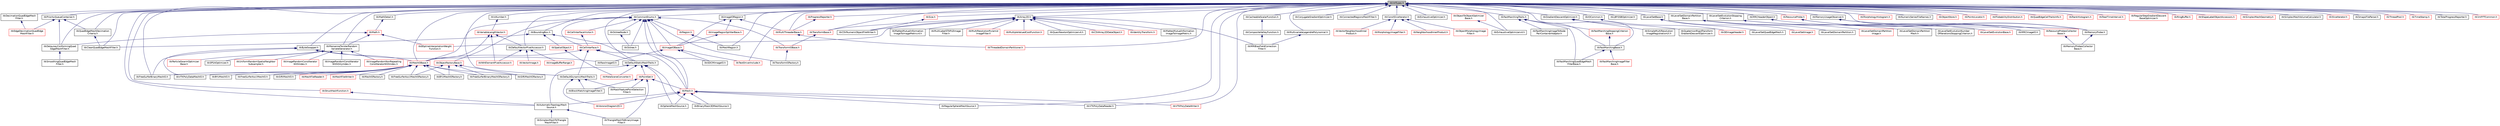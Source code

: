 digraph "itkIntTypes.h"
{
 // LATEX_PDF_SIZE
  edge [fontname="Helvetica",fontsize="10",labelfontname="Helvetica",labelfontsize="10"];
  node [fontname="Helvetica",fontsize="10",shape=record];
  Node1 [label="itkIntTypes.h",height=0.2,width=0.4,color="black", fillcolor="grey75", style="filled", fontcolor="black",tooltip=" "];
  Node1 -> Node2 [dir="back",color="midnightblue",fontsize="10",style="solid",fontname="Helvetica"];
  Node2 [label="itkArray2D.h",height=0.2,width=0.4,color="black", fillcolor="white", style="filled",URL="$itkArray2D_8h.html",tooltip=" "];
  Node2 -> Node3 [dir="back",color="midnightblue",fontsize="10",style="solid",fontname="Helvetica"];
  Node3 [label="itkBSplineInterpolationWeight\lFunction.h",height=0.2,width=0.4,color="red", fillcolor="white", style="filled",URL="$itkBSplineInterpolationWeightFunction_8h.html",tooltip=" "];
  Node2 -> Node27 [dir="back",color="midnightblue",fontsize="10",style="solid",fontname="Helvetica"];
  Node27 [label="itkCSVArray2DDataObject.h",height=0.2,width=0.4,color="red", fillcolor="white", style="filled",URL="$itkCSVArray2DDataObject_8h.html",tooltip=" "];
  Node2 -> Node29 [dir="back",color="midnightblue",fontsize="10",style="solid",fontname="Helvetica"];
  Node29 [label="itkCSVNumericObjectFileWriter.h",height=0.2,width=0.4,color="black", fillcolor="white", style="filled",URL="$itkCSVNumericObjectFileWriter_8h.html",tooltip=" "];
  Node2 -> Node30 [dir="back",color="midnightblue",fontsize="10",style="solid",fontname="Helvetica"];
  Node30 [label="itkIdentityTransform.h",height=0.2,width=0.4,color="red", fillcolor="white", style="filled",URL="$itkIdentityTransform_8h.html",tooltip=" "];
  Node2 -> Node41 [dir="back",color="midnightblue",fontsize="10",style="solid",fontname="Helvetica"];
  Node41 [label="itkMRIBiasFieldCorrection\lFilter.h",height=0.2,width=0.4,color="black", fillcolor="white", style="filled",URL="$itkMRIBiasFieldCorrectionFilter_8h.html",tooltip=" "];
  Node2 -> Node20 [dir="back",color="midnightblue",fontsize="10",style="solid",fontname="Helvetica"];
  Node20 [label="itkMattesMutualInformation\lImageToImageMetric.h",height=0.2,width=0.4,color="black", fillcolor="white", style="filled",URL="$itkMattesMutualInformationImageToImageMetric_8h.html",tooltip=" "];
  Node2 -> Node42 [dir="back",color="midnightblue",fontsize="10",style="solid",fontname="Helvetica"];
  Node42 [label="itkMattesMutualInformation\lImageToImageMetricv4.h",height=0.2,width=0.4,color="black", fillcolor="white", style="filled",URL="$itkMattesMutualInformationImageToImageMetricv4_8h.html",tooltip=" "];
  Node2 -> Node43 [dir="back",color="midnightblue",fontsize="10",style="solid",fontname="Helvetica"];
  Node43 [label="itkMultiLabelSTAPLEImage\lFilter.h",height=0.2,width=0.4,color="black", fillcolor="white", style="filled",URL="$itkMultiLabelSTAPLEImageFilter_8h.html",tooltip=" "];
  Node2 -> Node44 [dir="back",color="midnightblue",fontsize="10",style="solid",fontname="Helvetica"];
  Node44 [label="itkMultiResolutionPyramid\lImageFilter.h",height=0.2,width=0.4,color="red", fillcolor="white", style="filled",URL="$itkMultiResolutionPyramidImageFilter_8h.html",tooltip=" "];
  Node2 -> Node47 [dir="back",color="midnightblue",fontsize="10",style="solid",fontname="Helvetica"];
  Node47 [label="itkMultipleValuedCostFunction.h",height=0.2,width=0.4,color="red", fillcolor="white", style="filled",URL="$itkMultipleValuedCostFunction_8h.html",tooltip=" "];
  Node2 -> Node57 [dir="back",color="midnightblue",fontsize="10",style="solid",fontname="Helvetica"];
  Node57 [label="itkQuasiNewtonOptimizerv4.h",height=0.2,width=0.4,color="black", fillcolor="white", style="filled",URL="$itkQuasiNewtonOptimizerv4_8h.html",tooltip=" "];
  Node2 -> Node58 [dir="back",color="midnightblue",fontsize="10",style="solid",fontname="Helvetica"];
  Node58 [label="itkTransformBase.h",height=0.2,width=0.4,color="red", fillcolor="white", style="filled",URL="$itkTransformBase_8h.html",tooltip=" "];
  Node58 -> Node239 [dir="back",color="midnightblue",fontsize="10",style="solid",fontname="Helvetica"];
  Node239 [label="itkTransformIOBase.h",height=0.2,width=0.4,color="red", fillcolor="white", style="filled",URL="$itkTransformIOBase_8h.html",tooltip=" "];
  Node239 -> Node246 [dir="back",color="midnightblue",fontsize="10",style="solid",fontname="Helvetica"];
  Node246 [label="itkTransformIOFactory.h",height=0.2,width=0.4,color="black", fillcolor="white", style="filled",URL="$itkTransformIOFactory_8h.html",tooltip=" "];
  Node1 -> Node249 [dir="back",color="midnightblue",fontsize="10",style="solid",fontname="Helvetica"];
  Node249 [label="itkAutomaticTopologyMesh\lSource.h",height=0.2,width=0.4,color="black", fillcolor="white", style="filled",URL="$itkAutomaticTopologyMeshSource_8h.html",tooltip=" "];
  Node249 -> Node250 [dir="back",color="midnightblue",fontsize="10",style="solid",fontname="Helvetica"];
  Node250 [label="itkSimplexMeshToTriangle\lMeshFilter.h",height=0.2,width=0.4,color="black", fillcolor="white", style="filled",URL="$itkSimplexMeshToTriangleMeshFilter_8h.html",tooltip=" "];
  Node249 -> Node251 [dir="back",color="midnightblue",fontsize="10",style="solid",fontname="Helvetica"];
  Node251 [label="itkTriangleMeshToBinaryImage\lFilter.h",height=0.2,width=0.4,color="black", fillcolor="white", style="filled",URL="$itkTriangleMeshToBinaryImageFilter_8h.html",tooltip=" "];
  Node1 -> Node252 [dir="back",color="midnightblue",fontsize="10",style="solid",fontname="Helvetica"];
  Node252 [label="itkBoundingBox.h",height=0.2,width=0.4,color="black", fillcolor="white", style="filled",URL="$itkBoundingBox_8h.html",tooltip=" "];
  Node252 -> Node253 [dir="back",color="midnightblue",fontsize="10",style="solid",fontname="Helvetica"];
  Node253 [label="itkCleanQuadEdgeMeshFilter.h",height=0.2,width=0.4,color="black", fillcolor="white", style="filled",URL="$itkCleanQuadEdgeMeshFilter_8h.html",tooltip=" "];
  Node252 -> Node254 [dir="back",color="midnightblue",fontsize="10",style="solid",fontname="Helvetica"];
  Node254 [label="itkMesh.h",height=0.2,width=0.4,color="red", fillcolor="white", style="filled",URL="$itkMesh_8h.html",tooltip=" "];
  Node254 -> Node249 [dir="back",color="midnightblue",fontsize="10",style="solid",fontname="Helvetica"];
  Node254 -> Node255 [dir="back",color="midnightblue",fontsize="10",style="solid",fontname="Helvetica"];
  Node255 [label="itkBinaryMask3DMeshSource.h",height=0.2,width=0.4,color="black", fillcolor="white", style="filled",URL="$itkBinaryMask3DMeshSource_8h.html",tooltip=" "];
  Node254 -> Node281 [dir="back",color="midnightblue",fontsize="10",style="solid",fontname="Helvetica"];
  Node281 [label="itkRegularSphereMeshSource.h",height=0.2,width=0.4,color="black", fillcolor="white", style="filled",URL="$itkRegularSphereMeshSource_8h.html",tooltip=" "];
  Node254 -> Node287 [dir="back",color="midnightblue",fontsize="10",style="solid",fontname="Helvetica"];
  Node287 [label="itkSphereMeshSource.h",height=0.2,width=0.4,color="black", fillcolor="white", style="filled",URL="$itkSphereMeshSource_8h.html",tooltip=" "];
  Node254 -> Node289 [dir="back",color="midnightblue",fontsize="10",style="solid",fontname="Helvetica"];
  Node289 [label="itkVTKPolyDataReader.h",height=0.2,width=0.4,color="black", fillcolor="white", style="filled",URL="$itkVTKPolyDataReader_8h.html",tooltip=" "];
  Node254 -> Node290 [dir="back",color="midnightblue",fontsize="10",style="solid",fontname="Helvetica"];
  Node290 [label="itkVTKPolyDataWriter.h",height=0.2,width=0.4,color="red", fillcolor="white", style="filled",URL="$itkVTKPolyDataWriter_8h.html",tooltip=" "];
  Node254 -> Node292 [dir="back",color="midnightblue",fontsize="10",style="solid",fontname="Helvetica"];
  Node292 [label="itkVoronoiDiagram2D.h",height=0.2,width=0.4,color="red", fillcolor="white", style="filled",URL="$itkVoronoiDiagram2D_8h.html",tooltip=" "];
  Node252 -> Node151 [dir="back",color="midnightblue",fontsize="10",style="solid",fontname="Helvetica"];
  Node151 [label="itkSpatialObject.h",height=0.2,width=0.4,color="red", fillcolor="white", style="filled",URL="$itkSpatialObject_8h.html",tooltip=" "];
  Node151 -> Node171 [dir="back",color="midnightblue",fontsize="10",style="solid",fontname="Helvetica"];
  Node171 [label="itkMetaSceneConverter.h",height=0.2,width=0.4,color="red", fillcolor="white", style="filled",URL="$itkMetaSceneConverter_8h.html",tooltip=" "];
  Node1 -> Node298 [dir="back",color="midnightblue",fontsize="10",style="solid",fontname="Helvetica"];
  Node298 [label="itkByteSwapper.h",height=0.2,width=0.4,color="black", fillcolor="white", style="filled",URL="$itkByteSwapper_8h.html",tooltip=" "];
  Node298 -> Node299 [dir="back",color="midnightblue",fontsize="10",style="solid",fontname="Helvetica"];
  Node299 [label="itkFreeSurferBinaryMeshIO.h",height=0.2,width=0.4,color="black", fillcolor="white", style="filled",URL="$itkFreeSurferBinaryMeshIO_8h.html",tooltip=" "];
  Node298 -> Node300 [dir="back",color="midnightblue",fontsize="10",style="solid",fontname="Helvetica"];
  Node300 [label="itkMeshIOBase.h",height=0.2,width=0.4,color="red", fillcolor="white", style="filled",URL="$itkMeshIOBase_8h.html",tooltip=" "];
  Node300 -> Node301 [dir="back",color="midnightblue",fontsize="10",style="solid",fontname="Helvetica"];
  Node301 [label="itkBYUMeshIO.h",height=0.2,width=0.4,color="black", fillcolor="white", style="filled",URL="$itkBYUMeshIO_8h.html",tooltip=" "];
  Node300 -> Node302 [dir="back",color="midnightblue",fontsize="10",style="solid",fontname="Helvetica"];
  Node302 [label="itkBYUMeshIOFactory.h",height=0.2,width=0.4,color="black", fillcolor="white", style="filled",URL="$itkBYUMeshIOFactory_8h.html",tooltip=" "];
  Node300 -> Node303 [dir="back",color="midnightblue",fontsize="10",style="solid",fontname="Helvetica"];
  Node303 [label="itkFreeSurferAsciiMeshIO.h",height=0.2,width=0.4,color="black", fillcolor="white", style="filled",URL="$itkFreeSurferAsciiMeshIO_8h.html",tooltip=" "];
  Node300 -> Node304 [dir="back",color="midnightblue",fontsize="10",style="solid",fontname="Helvetica"];
  Node304 [label="itkFreeSurferAsciiMeshIOFactory.h",height=0.2,width=0.4,color="black", fillcolor="white", style="filled",URL="$itkFreeSurferAsciiMeshIOFactory_8h.html",tooltip=" "];
  Node300 -> Node299 [dir="back",color="midnightblue",fontsize="10",style="solid",fontname="Helvetica"];
  Node300 -> Node305 [dir="back",color="midnightblue",fontsize="10",style="solid",fontname="Helvetica"];
  Node305 [label="itkFreeSurferBinaryMeshIOFactory.h",height=0.2,width=0.4,color="black", fillcolor="white", style="filled",URL="$itkFreeSurferBinaryMeshIOFactory_8h.html",tooltip=" "];
  Node300 -> Node306 [dir="back",color="midnightblue",fontsize="10",style="solid",fontname="Helvetica"];
  Node306 [label="itkGiftiMeshIO.h",height=0.2,width=0.4,color="black", fillcolor="white", style="filled",URL="$itkGiftiMeshIO_8h.html",tooltip=" "];
  Node300 -> Node307 [dir="back",color="midnightblue",fontsize="10",style="solid",fontname="Helvetica"];
  Node307 [label="itkGiftiMeshIOFactory.h",height=0.2,width=0.4,color="black", fillcolor="white", style="filled",URL="$itkGiftiMeshIOFactory_8h.html",tooltip=" "];
  Node300 -> Node308 [dir="back",color="midnightblue",fontsize="10",style="solid",fontname="Helvetica"];
  Node308 [label="itkMeshFileReader.h",height=0.2,width=0.4,color="red", fillcolor="white", style="filled",URL="$itkMeshFileReader_8h.html",tooltip=" "];
  Node300 -> Node310 [dir="back",color="midnightblue",fontsize="10",style="solid",fontname="Helvetica"];
  Node310 [label="itkMeshFileWriter.h",height=0.2,width=0.4,color="red", fillcolor="white", style="filled",URL="$itkMeshFileWriter_8h.html",tooltip=" "];
  Node300 -> Node311 [dir="back",color="midnightblue",fontsize="10",style="solid",fontname="Helvetica"];
  Node311 [label="itkMeshIOFactory.h",height=0.2,width=0.4,color="black", fillcolor="white", style="filled",URL="$itkMeshIOFactory_8h.html",tooltip=" "];
  Node300 -> Node316 [dir="back",color="midnightblue",fontsize="10",style="solid",fontname="Helvetica"];
  Node316 [label="itkVTKPolyDataMeshIO.h",height=0.2,width=0.4,color="black", fillcolor="white", style="filled",URL="$itkVTKPolyDataMeshIO_8h.html",tooltip=" "];
  Node298 -> Node318 [dir="back",color="midnightblue",fontsize="10",style="solid",fontname="Helvetica"];
  Node318 [label="itkRawImageIO.h",height=0.2,width=0.4,color="black", fillcolor="white", style="filled",URL="$itkRawImageIO_8h.html",tooltip=" "];
  Node298 -> Node316 [dir="back",color="midnightblue",fontsize="10",style="solid",fontname="Helvetica"];
  Node1 -> Node319 [dir="back",color="midnightblue",fontsize="10",style="solid",fontname="Helvetica"];
  Node319 [label="itkCacheableScalarFunction.h",height=0.2,width=0.4,color="black", fillcolor="white", style="filled",URL="$itkCacheableScalarFunction_8h.html",tooltip=" "];
  Node319 -> Node320 [dir="back",color="midnightblue",fontsize="10",style="solid",fontname="Helvetica"];
  Node320 [label="itkCompositeValleyFunction.h",height=0.2,width=0.4,color="black", fillcolor="white", style="filled",URL="$itkCompositeValleyFunction_8h.html",tooltip=" "];
  Node320 -> Node41 [dir="back",color="midnightblue",fontsize="10",style="solid",fontname="Helvetica"];
  Node1 -> Node253 [dir="back",color="midnightblue",fontsize="10",style="solid",fontname="Helvetica"];
  Node1 -> Node321 [dir="back",color="midnightblue",fontsize="10",style="solid",fontname="Helvetica"];
  Node321 [label="itkCommonEnums.h",height=0.2,width=0.4,color="black", fillcolor="white", style="filled",URL="$itkCommonEnums_8h.html",tooltip=" "];
  Node321 -> Node322 [dir="back",color="midnightblue",fontsize="10",style="solid",fontname="Helvetica"];
  Node322 [label="itkCellInterface.h",height=0.2,width=0.4,color="red", fillcolor="white", style="filled",URL="$itkCellInterface_8h.html",tooltip=" "];
  Node322 -> Node323 [dir="back",color="midnightblue",fontsize="10",style="solid",fontname="Helvetica"];
  Node323 [label="itkDefaultDynamicMeshTraits.h",height=0.2,width=0.4,color="black", fillcolor="white", style="filled",URL="$itkDefaultDynamicMeshTraits_8h.html",tooltip=" "];
  Node323 -> Node324 [dir="back",color="midnightblue",fontsize="10",style="solid",fontname="Helvetica"];
  Node324 [label="itkBlockMatchingImageFilter.h",height=0.2,width=0.4,color="black", fillcolor="white", style="filled",URL="$itkBlockMatchingImageFilter_8h.html",tooltip=" "];
  Node323 -> Node325 [dir="back",color="midnightblue",fontsize="10",style="solid",fontname="Helvetica"];
  Node325 [label="itkMaskFeaturePointSelection\lFilter.h",height=0.2,width=0.4,color="black", fillcolor="white", style="filled",URL="$itkMaskFeaturePointSelectionFilter_8h.html",tooltip=" "];
  Node323 -> Node292 [dir="back",color="midnightblue",fontsize="10",style="solid",fontname="Helvetica"];
  Node322 -> Node326 [dir="back",color="midnightblue",fontsize="10",style="solid",fontname="Helvetica"];
  Node326 [label="itkDefaultStaticMeshTraits.h",height=0.2,width=0.4,color="black", fillcolor="white", style="filled",URL="$itkDefaultStaticMeshTraits_8h.html",tooltip=" "];
  Node326 -> Node249 [dir="back",color="midnightblue",fontsize="10",style="solid",fontname="Helvetica"];
  Node326 -> Node255 [dir="back",color="midnightblue",fontsize="10",style="solid",fontname="Helvetica"];
  Node326 -> Node171 [dir="back",color="midnightblue",fontsize="10",style="solid",fontname="Helvetica"];
  Node326 -> Node327 [dir="back",color="midnightblue",fontsize="10",style="solid",fontname="Helvetica"];
  Node327 [label="itkPointSet.h",height=0.2,width=0.4,color="red", fillcolor="white", style="filled",URL="$itkPointSet_8h.html",tooltip=" "];
  Node327 -> Node324 [dir="back",color="midnightblue",fontsize="10",style="solid",fontname="Helvetica"];
  Node327 -> Node325 [dir="back",color="midnightblue",fontsize="10",style="solid",fontname="Helvetica"];
  Node327 -> Node254 [dir="back",color="midnightblue",fontsize="10",style="solid",fontname="Helvetica"];
  Node327 -> Node251 [dir="back",color="midnightblue",fontsize="10",style="solid",fontname="Helvetica"];
  Node326 -> Node287 [dir="back",color="midnightblue",fontsize="10",style="solid",fontname="Helvetica"];
  Node322 -> Node254 [dir="back",color="midnightblue",fontsize="10",style="solid",fontname="Helvetica"];
  Node322 -> Node300 [dir="back",color="midnightblue",fontsize="10",style="solid",fontname="Helvetica"];
  Node321 -> Node352 [dir="back",color="midnightblue",fontsize="10",style="solid",fontname="Helvetica"];
  Node352 [label="itkCellInterfaceVisitor.h",height=0.2,width=0.4,color="red", fillcolor="white", style="filled",URL="$itkCellInterfaceVisitor_8h.html",tooltip=" "];
  Node352 -> Node322 [dir="back",color="midnightblue",fontsize="10",style="solid",fontname="Helvetica"];
  Node321 -> Node353 [dir="back",color="midnightblue",fontsize="10",style="solid",fontname="Helvetica"];
  Node353 [label="itkGDCMImageIO.h",height=0.2,width=0.4,color="black", fillcolor="white", style="filled",URL="$itkGDCMImageIO_8h.html",tooltip=" "];
  Node321 -> Node354 [dir="back",color="midnightblue",fontsize="10",style="solid",fontname="Helvetica"];
  Node354 [label="itkImageIOBase.h",height=0.2,width=0.4,color="red", fillcolor="white", style="filled",URL="$itkImageIOBase_8h.html",tooltip=" "];
  Node354 -> Node353 [dir="back",color="midnightblue",fontsize="10",style="solid",fontname="Helvetica"];
  Node354 -> Node318 [dir="back",color="midnightblue",fontsize="10",style="solid",fontname="Helvetica"];
  Node354 -> Node405 [dir="back",color="midnightblue",fontsize="10",style="solid",fontname="Helvetica"];
  Node405 [label="itkTestDriverInclude.h",height=0.2,width=0.4,color="red", fillcolor="white", style="filled",URL="$itkTestDriverInclude_8h.html",tooltip=" "];
  Node321 -> Node254 [dir="back",color="midnightblue",fontsize="10",style="solid",fontname="Helvetica"];
  Node321 -> Node300 [dir="back",color="midnightblue",fontsize="10",style="solid",fontname="Helvetica"];
  Node321 -> Node415 [dir="back",color="midnightblue",fontsize="10",style="solid",fontname="Helvetica"];
  Node415 [label="itkObjectFactoryBase.h",height=0.2,width=0.4,color="red", fillcolor="white", style="filled",URL="$itkObjectFactoryBase_8h.html",tooltip=" "];
  Node415 -> Node302 [dir="back",color="midnightblue",fontsize="10",style="solid",fontname="Helvetica"];
  Node415 -> Node304 [dir="back",color="midnightblue",fontsize="10",style="solid",fontname="Helvetica"];
  Node415 -> Node305 [dir="back",color="midnightblue",fontsize="10",style="solid",fontname="Helvetica"];
  Node415 -> Node307 [dir="back",color="midnightblue",fontsize="10",style="solid",fontname="Helvetica"];
  Node321 -> Node1214 [dir="back",color="midnightblue",fontsize="10",style="solid",fontname="Helvetica"];
  Node1214 [label="itkOctree.h",height=0.2,width=0.4,color="black", fillcolor="white", style="filled",URL="$itkOctree_8h.html",tooltip=" "];
  Node321 -> Node1491 [dir="back",color="midnightblue",fontsize="10",style="solid",fontname="Helvetica"];
  Node1491 [label="itkOctreeNode.h",height=0.2,width=0.4,color="black", fillcolor="white", style="filled",URL="$itkOctreeNode_8h.html",tooltip=" "];
  Node1491 -> Node1214 [dir="back",color="midnightblue",fontsize="10",style="solid",fontname="Helvetica"];
  Node321 -> Node1492 [dir="back",color="midnightblue",fontsize="10",style="solid",fontname="Helvetica"];
  Node1492 [label="itkRegion.h",height=0.2,width=0.4,color="red", fillcolor="white", style="filled",URL="$itkRegion_8h.html",tooltip=" "];
  Node1492 -> Node1442 [dir="back",color="midnightblue",fontsize="10",style="solid",fontname="Helvetica"];
  Node1442 [label="itkMeshRegion.h",height=0.2,width=0.4,color="black", fillcolor="white", style="filled",URL="$itkMeshRegion_8h.html",tooltip=" "];
  Node321 -> Node239 [dir="back",color="midnightblue",fontsize="10",style="solid",fontname="Helvetica"];
  Node321 -> Node246 [dir="back",color="midnightblue",fontsize="10",style="solid",fontname="Helvetica"];
  Node1 -> Node511 [dir="back",color="midnightblue",fontsize="10",style="solid",fontname="Helvetica"];
  Node511 [label="itkConjugateGradientOptimizer.h",height=0.2,width=0.4,color="black", fillcolor="white", style="filled",URL="$itkConjugateGradientOptimizer_8h.html",tooltip=" "];
  Node1 -> Node1273 [dir="back",color="midnightblue",fontsize="10",style="solid",fontname="Helvetica"];
  Node1273 [label="itkConnectedRegionsMeshFilter.h",height=0.2,width=0.4,color="black", fillcolor="white", style="filled",URL="$itkConnectedRegionsMeshFilter_8h.html",tooltip=" "];
  Node1 -> Node1504 [dir="back",color="midnightblue",fontsize="10",style="solid",fontname="Helvetica"];
  Node1504 [label="itkConstSliceIterator.h",height=0.2,width=0.4,color="black", fillcolor="white", style="filled",URL="$itkConstSliceIterator_8h.html",tooltip=" "];
  Node1504 -> Node764 [dir="back",color="midnightblue",fontsize="10",style="solid",fontname="Helvetica"];
  Node764 [label="itkMorphologyImageFilter.h",height=0.2,width=0.4,color="red", fillcolor="white", style="filled",URL="$itkMorphologyImageFilter_8h.html",tooltip=" "];
  Node1504 -> Node775 [dir="back",color="midnightblue",fontsize="10",style="solid",fontname="Helvetica"];
  Node775 [label="itkNeighborhoodInnerProduct.h",height=0.2,width=0.4,color="red", fillcolor="white", style="filled",URL="$itkNeighborhoodInnerProduct_8h.html",tooltip=" "];
  Node1504 -> Node776 [dir="back",color="midnightblue",fontsize="10",style="solid",fontname="Helvetica"];
  Node776 [label="itkObjectMorphologyImage\lFilter.h",height=0.2,width=0.4,color="red", fillcolor="white", style="filled",URL="$itkObjectMorphologyImageFilter_8h.html",tooltip=" "];
  Node1504 -> Node780 [dir="back",color="midnightblue",fontsize="10",style="solid",fontname="Helvetica"];
  Node780 [label="itkVectorNeighborhoodInner\lProduct.h",height=0.2,width=0.4,color="red", fillcolor="white", style="filled",URL="$itkVectorNeighborhoodInnerProduct_8h.html",tooltip=" "];
  Node1 -> Node1276 [dir="back",color="midnightblue",fontsize="10",style="solid",fontname="Helvetica"];
  Node1276 [label="itkDecimationQuadEdgeMesh\lFilter.h",height=0.2,width=0.4,color="black", fillcolor="white", style="filled",URL="$itkDecimationQuadEdgeMeshFilter_8h.html",tooltip=" "];
  Node1276 -> Node343 [dir="back",color="midnightblue",fontsize="10",style="solid",fontname="Helvetica"];
  Node343 [label="itkEdgeDecimationQuadEdge\lMeshFilter.h",height=0.2,width=0.4,color="red", fillcolor="white", style="filled",URL="$itkEdgeDecimationQuadEdgeMeshFilter_8h.html",tooltip=" "];
  Node1 -> Node323 [dir="back",color="midnightblue",fontsize="10",style="solid",fontname="Helvetica"];
  Node1 -> Node326 [dir="back",color="midnightblue",fontsize="10",style="solid",fontname="Helvetica"];
  Node1 -> Node1505 [dir="back",color="midnightblue",fontsize="10",style="solid",fontname="Helvetica"];
  Node1505 [label="itkDefaultVectorPixelAccessor.h",height=0.2,width=0.4,color="black", fillcolor="white", style="filled",URL="$itkDefaultVectorPixelAccessor_8h.html",tooltip=" "];
  Node1505 -> Node1498 [dir="back",color="midnightblue",fontsize="10",style="solid",fontname="Helvetica"];
  Node1498 [label="itkImageBufferRange.h",height=0.2,width=0.4,color="red", fillcolor="white", style="filled",URL="$itkImageBufferRange_8h.html",tooltip=" "];
  Node1505 -> Node1506 [dir="back",color="midnightblue",fontsize="10",style="solid",fontname="Helvetica"];
  Node1506 [label="itkNthElementPixelAccessor.h",height=0.2,width=0.4,color="red", fillcolor="white", style="filled",URL="$itkNthElementPixelAccessor_8h.html",tooltip=" "];
  Node1505 -> Node1241 [dir="back",color="midnightblue",fontsize="10",style="solid",fontname="Helvetica"];
  Node1241 [label="itkVectorImage.h",height=0.2,width=0.4,color="red", fillcolor="white", style="filled",URL="$itkVectorImage_8h.html",tooltip=" "];
  Node1 -> Node1277 [dir="back",color="midnightblue",fontsize="10",style="solid",fontname="Helvetica"];
  Node1277 [label="itkDelaunayConformingQuad\lEdgeMeshFilter.h",height=0.2,width=0.4,color="black", fillcolor="white", style="filled",URL="$itkDelaunayConformingQuadEdgeMeshFilter_8h.html",tooltip=" "];
  Node1277 -> Node280 [dir="back",color="midnightblue",fontsize="10",style="solid",fontname="Helvetica"];
  Node280 [label="itkSmoothingQuadEdgeMesh\lFilter.h",height=0.2,width=0.4,color="black", fillcolor="white", style="filled",URL="$itkSmoothingQuadEdgeMeshFilter_8h.html",tooltip=" "];
  Node1 -> Node530 [dir="back",color="midnightblue",fontsize="10",style="solid",fontname="Helvetica"];
  Node530 [label="itkExhaustiveOptimizer.h",height=0.2,width=0.4,color="black", fillcolor="white", style="filled",URL="$itkExhaustiveOptimizer_8h.html",tooltip=" "];
  Node1 -> Node76 [dir="back",color="midnightblue",fontsize="10",style="solid",fontname="Helvetica"];
  Node76 [label="itkExhaustiveOptimizerv4.h",height=0.2,width=0.4,color="black", fillcolor="white", style="filled",URL="$itkExhaustiveOptimizerv4_8h.html",tooltip=" "];
  Node1 -> Node262 [dir="back",color="midnightblue",fontsize="10",style="solid",fontname="Helvetica"];
  Node262 [label="itkFastMarchingBase.h",height=0.2,width=0.4,color="black", fillcolor="white", style="filled",URL="$itkFastMarchingBase_8h.html",tooltip=" "];
  Node262 -> Node263 [dir="back",color="midnightblue",fontsize="10",style="solid",fontname="Helvetica"];
  Node263 [label="itkFastMarchingImageFilter\lBase.h",height=0.2,width=0.4,color="red", fillcolor="white", style="filled",URL="$itkFastMarchingImageFilterBase_8h.html",tooltip=" "];
  Node262 -> Node266 [dir="back",color="midnightblue",fontsize="10",style="solid",fontname="Helvetica"];
  Node266 [label="itkFastMarchingQuadEdgeMesh\lFilterBase.h",height=0.2,width=0.4,color="black", fillcolor="white", style="filled",URL="$itkFastMarchingQuadEdgeMeshFilterBase_8h.html",tooltip=" "];
  Node1 -> Node261 [dir="back",color="midnightblue",fontsize="10",style="solid",fontname="Helvetica"];
  Node261 [label="itkFastMarchingTraits.h",height=0.2,width=0.4,color="black", fillcolor="white", style="filled",URL="$itkFastMarchingTraits_8h.html",tooltip=" "];
  Node261 -> Node262 [dir="back",color="midnightblue",fontsize="10",style="solid",fontname="Helvetica"];
  Node261 -> Node267 [dir="back",color="midnightblue",fontsize="10",style="solid",fontname="Helvetica"];
  Node267 [label="itkFastMarchingImageToNode\lPairContainerAdaptor.h",height=0.2,width=0.4,color="black", fillcolor="white", style="filled",URL="$itkFastMarchingImageToNodePairContainerAdaptor_8h.html",tooltip=" "];
  Node261 -> Node266 [dir="back",color="midnightblue",fontsize="10",style="solid",fontname="Helvetica"];
  Node261 -> Node268 [dir="back",color="midnightblue",fontsize="10",style="solid",fontname="Helvetica"];
  Node268 [label="itkFastMarchingStoppingCriterion\lBase.h",height=0.2,width=0.4,color="red", fillcolor="white", style="filled",URL="$itkFastMarchingStoppingCriterionBase_8h.html",tooltip=" "];
  Node268 -> Node262 [dir="back",color="midnightblue",fontsize="10",style="solid",fontname="Helvetica"];
  Node1 -> Node299 [dir="back",color="midnightblue",fontsize="10",style="solid",fontname="Helvetica"];
  Node1 -> Node531 [dir="back",color="midnightblue",fontsize="10",style="solid",fontname="Helvetica"];
  Node531 [label="itkGradientDescentOptimizer.h",height=0.2,width=0.4,color="black", fillcolor="white", style="filled",URL="$itkGradientDescentOptimizer_8h.html",tooltip=" "];
  Node531 -> Node532 [dir="back",color="midnightblue",fontsize="10",style="solid",fontname="Helvetica"];
  Node532 [label="itkQuaternionRigidTransform\lGradientDescentOptimizer.h",height=0.2,width=0.4,color="black", fillcolor="white", style="filled",URL="$itkQuaternionRigidTransformGradientDescentOptimizer_8h.html",tooltip=" "];
  Node531 -> Node24 [dir="back",color="midnightblue",fontsize="10",style="solid",fontname="Helvetica"];
  Node24 [label="itkSimpleMultiResolution\lImageRegistrationUI.h",height=0.2,width=0.4,color="black", fillcolor="white", style="filled",URL="$itkSimpleMultiResolutionImageRegistrationUI_8h.html",tooltip=" "];
  Node1 -> Node1265 [dir="back",color="midnightblue",fontsize="10",style="solid",fontname="Helvetica"];
  Node1265 [label="itkIOCommon.h",height=0.2,width=0.4,color="black", fillcolor="white", style="filled",URL="$itkIOCommon_8h.html",tooltip=" "];
  Node1265 -> Node1266 [dir="back",color="midnightblue",fontsize="10",style="solid",fontname="Helvetica"];
  Node1266 [label="itkGEImageHeader.h",height=0.2,width=0.4,color="red", fillcolor="white", style="filled",URL="$itkGEImageHeader_8h.html",tooltip=" "];
  Node1 -> Node1406 [dir="back",color="midnightblue",fontsize="10",style="solid",fontname="Helvetica"];
  Node1406 [label="itkImageIORegion.h",height=0.2,width=0.4,color="black", fillcolor="white", style="filled",URL="$itkImageIORegion_8h.html",tooltip=" "];
  Node1406 -> Node354 [dir="back",color="midnightblue",fontsize="10",style="solid",fontname="Helvetica"];
  Node1406 -> Node1407 [dir="back",color="midnightblue",fontsize="10",style="solid",fontname="Helvetica"];
  Node1407 [label="itkImageRegionSplitterBase.h",height=0.2,width=0.4,color="red", fillcolor="white", style="filled",URL="$itkImageRegionSplitterBase_8h.html",tooltip=" "];
  Node1407 -> Node354 [dir="back",color="midnightblue",fontsize="10",style="solid",fontname="Helvetica"];
  Node1406 -> Node1298 [dir="back",color="midnightblue",fontsize="10",style="solid",fontname="Helvetica"];
  Node1298 [label="itkMultiThreaderBase.h",height=0.2,width=0.4,color="red", fillcolor="white", style="filled",URL="$itkMultiThreaderBase_8h.html",tooltip=" "];
  Node1298 -> Node1314 [dir="back",color="midnightblue",fontsize="10",style="solid",fontname="Helvetica"];
  Node1314 [label="itkThreadedDomainPartitioner.h",height=0.2,width=0.4,color="red", fillcolor="white", style="filled",URL="$itkThreadedDomainPartitioner_8h.html",tooltip=" "];
  Node1 -> Node1507 [dir="back",color="midnightblue",fontsize="10",style="solid",fontname="Helvetica"];
  Node1507 [label="itkIsNumber.h",height=0.2,width=0.4,color="black", fillcolor="white", style="filled",URL="$itkIsNumber_8h.html",tooltip=" "];
  Node1507 -> Node1508 [dir="back",color="midnightblue",fontsize="10",style="solid",fontname="Helvetica"];
  Node1508 [label="itkVariableLengthVector.h",height=0.2,width=0.4,color="red", fillcolor="white", style="filled",URL="$itkVariableLengthVector_8h.html",tooltip=" "];
  Node1508 -> Node1505 [dir="back",color="midnightblue",fontsize="10",style="solid",fontname="Helvetica"];
  Node1508 -> Node300 [dir="back",color="midnightblue",fontsize="10",style="solid",fontname="Helvetica"];
  Node1508 -> Node1506 [dir="back",color="midnightblue",fontsize="10",style="solid",fontname="Helvetica"];
  Node1 -> Node512 [dir="back",color="midnightblue",fontsize="10",style="solid",fontname="Helvetica"];
  Node512 [label="itkLBFGSBOptimizer.h",height=0.2,width=0.4,color="black", fillcolor="white", style="filled",URL="$itkLBFGSBOptimizer_8h.html",tooltip=" "];
  Node1 -> Node1242 [dir="back",color="midnightblue",fontsize="10",style="solid",fontname="Helvetica"];
  Node1242 [label="itkLevelSetBase.h",height=0.2,width=0.4,color="black", fillcolor="white", style="filled",URL="$itkLevelSetBase_8h.html",tooltip=" "];
  Node1242 -> Node670 [dir="back",color="midnightblue",fontsize="10",style="solid",fontname="Helvetica"];
  Node670 [label="itkLevelSetImage.h",height=0.2,width=0.4,color="red", fillcolor="white", style="filled",URL="$itkLevelSetImage_8h.html",tooltip=" "];
  Node1242 -> Node1243 [dir="back",color="midnightblue",fontsize="10",style="solid",fontname="Helvetica"];
  Node1243 [label="itkLevelSetQuadEdgeMesh.h",height=0.2,width=0.4,color="black", fillcolor="white", style="filled",URL="$itkLevelSetQuadEdgeMesh_8h.html",tooltip=" "];
  Node1 -> Node1514 [dir="back",color="midnightblue",fontsize="10",style="solid",fontname="Helvetica"];
  Node1514 [label="itkLevelSetDomainPartition\lBase.h",height=0.2,width=0.4,color="black", fillcolor="white", style="filled",URL="$itkLevelSetDomainPartitionBase_8h.html",tooltip=" "];
  Node1514 -> Node1414 [dir="back",color="midnightblue",fontsize="10",style="solid",fontname="Helvetica"];
  Node1414 [label="itkLevelSetDomainPartition.h",height=0.2,width=0.4,color="black", fillcolor="white", style="filled",URL="$itkLevelSetDomainPartition_8h.html",tooltip=" "];
  Node1514 -> Node886 [dir="back",color="midnightblue",fontsize="10",style="solid",fontname="Helvetica"];
  Node886 [label="itkLevelSetDomainPartition\lImage.h",height=0.2,width=0.4,color="red", fillcolor="white", style="filled",URL="$itkLevelSetDomainPartitionImage_8h.html",tooltip=" "];
  Node1514 -> Node1515 [dir="back",color="midnightblue",fontsize="10",style="solid",fontname="Helvetica"];
  Node1515 [label="itkLevelSetDomainPartition\lMesh.h",height=0.2,width=0.4,color="black", fillcolor="white", style="filled",URL="$itkLevelSetDomainPartitionMesh_8h.html",tooltip=" "];
  Node1 -> Node1488 [dir="back",color="midnightblue",fontsize="10",style="solid",fontname="Helvetica"];
  Node1488 [label="itkLevelSetEvolutionStopping\lCriterion.h",height=0.2,width=0.4,color="black", fillcolor="white", style="filled",URL="$itkLevelSetEvolutionStoppingCriterion_8h.html",tooltip=" "];
  Node1488 -> Node675 [dir="back",color="midnightblue",fontsize="10",style="solid",fontname="Helvetica"];
  Node675 [label="itkLevelSetEvolutionBase.h",height=0.2,width=0.4,color="red", fillcolor="white", style="filled",URL="$itkLevelSetEvolutionBase_8h.html",tooltip=" "];
  Node1488 -> Node1416 [dir="back",color="midnightblue",fontsize="10",style="solid",fontname="Helvetica"];
  Node1416 [label="itkLevelSetEvolutionNumber\lOfIterationsStoppingCriterion.h",height=0.2,width=0.4,color="black", fillcolor="white", style="filled",URL="$itkLevelSetEvolutionNumberOfIterationsStoppingCriterion_8h.html",tooltip=" "];
  Node1 -> Node1432 [dir="back",color="midnightblue",fontsize="10",style="solid",fontname="Helvetica"];
  Node1432 [label="itkMRCHeaderObject.h",height=0.2,width=0.4,color="black", fillcolor="white", style="filled",URL="$itkMRCHeaderObject_8h.html",tooltip=" "];
  Node1432 -> Node400 [dir="back",color="midnightblue",fontsize="10",style="solid",fontname="Helvetica"];
  Node400 [label="itkMRCImageIO.h",height=0.2,width=0.4,color="black", fillcolor="white", style="filled",URL="$itkMRCImageIO_8h.html",tooltip=" "];
  Node1 -> Node1516 [dir="back",color="midnightblue",fontsize="10",style="solid",fontname="Helvetica"];
  Node1516 [label="itkMathDetail.h",height=0.2,width=0.4,color="black", fillcolor="white", style="filled",URL="$itkMathDetail_8h.html",tooltip=" "];
  Node1516 -> Node1517 [dir="back",color="midnightblue",fontsize="10",style="solid",fontname="Helvetica"];
  Node1517 [label="itkMath.h",height=0.2,width=0.4,color="red", fillcolor="white", style="filled",URL="$itkMath_8h.html",tooltip=" "];
  Node1517 -> Node3 [dir="back",color="midnightblue",fontsize="10",style="solid",fontname="Helvetica"];
  Node1517 -> Node1277 [dir="back",color="midnightblue",fontsize="10",style="solid",fontname="Helvetica"];
  Node1517 -> Node1441 [dir="back",color="midnightblue",fontsize="10",style="solid",fontname="Helvetica"];
  Node1441 [label="itkMersenneTwisterRandom\lVariateGenerator.h",height=0.2,width=0.4,color="black", fillcolor="white", style="filled",URL="$itkMersenneTwisterRandomVariateGenerator_8h.html",tooltip=" "];
  Node1441 -> Node975 [dir="back",color="midnightblue",fontsize="10",style="solid",fontname="Helvetica"];
  Node975 [label="itkImageRandomConstIterator\lWithIndex.h",height=0.2,width=0.4,color="red", fillcolor="white", style="filled",URL="$itkImageRandomConstIteratorWithIndex_8h.html",tooltip=" "];
  Node1441 -> Node990 [dir="back",color="midnightblue",fontsize="10",style="solid",fontname="Helvetica"];
  Node990 [label="itkImageRandomConstIterator\lWithOnlyIndex.h",height=0.2,width=0.4,color="black", fillcolor="white", style="filled",URL="$itkImageRandomConstIteratorWithOnlyIndex_8h.html",tooltip=" "];
  Node1441 -> Node976 [dir="back",color="midnightblue",fontsize="10",style="solid",fontname="Helvetica"];
  Node976 [label="itkImageRandomNonRepeating\lConstIteratorWithIndex.h",height=0.2,width=0.4,color="red", fillcolor="white", style="filled",URL="$itkImageRandomNonRepeatingConstIteratorWithIndex_8h.html",tooltip=" "];
  Node1441 -> Node534 [dir="back",color="midnightblue",fontsize="10",style="solid",fontname="Helvetica"];
  Node534 [label="itkParticleSwarmOptimizer\lBase.h",height=0.2,width=0.4,color="red", fillcolor="white", style="filled",URL="$itkParticleSwarmOptimizerBase_8h.html",tooltip=" "];
  Node1441 -> Node543 [dir="back",color="midnightblue",fontsize="10",style="solid",fontname="Helvetica"];
  Node543 [label="itkSPSAOptimizer.h",height=0.2,width=0.4,color="black", fillcolor="white", style="filled",URL="$itkSPSAOptimizer_8h.html",tooltip=" "];
  Node1441 -> Node1345 [dir="back",color="midnightblue",fontsize="10",style="solid",fontname="Helvetica"];
  Node1345 [label="itkUniformRandomSpatialNeighbor\lSubsampler.h",height=0.2,width=0.4,color="red", fillcolor="white", style="filled",URL="$itkUniformRandomSpatialNeighborSubsampler_8h.html",tooltip=" "];
  Node1 -> Node1437 [dir="back",color="midnightblue",fontsize="10",style="solid",fontname="Helvetica"];
  Node1437 [label="itkMemoryProbe.h",height=0.2,width=0.4,color="black", fillcolor="white", style="filled",URL="$itkMemoryProbe_8h.html",tooltip=" "];
  Node1437 -> Node1438 [dir="back",color="midnightblue",fontsize="10",style="solid",fontname="Helvetica"];
  Node1438 [label="itkMemoryProbesCollector\lBase.h",height=0.2,width=0.4,color="black", fillcolor="white", style="filled",URL="$itkMemoryProbesCollectorBase_8h.html",tooltip=" "];
  Node1 -> Node1436 [dir="back",color="midnightblue",fontsize="10",style="solid",fontname="Helvetica"];
  Node1436 [label="itkMemoryUsageObserver.h",height=0.2,width=0.4,color="black", fillcolor="white", style="filled",URL="$itkMemoryUsageObserver_8h.html",tooltip=" "];
  Node1436 -> Node1437 [dir="back",color="midnightblue",fontsize="10",style="solid",fontname="Helvetica"];
  Node1436 -> Node1439 [dir="back",color="midnightblue",fontsize="10",style="solid",fontname="Helvetica"];
  Node1439 [label="itkResourceProbesCollector\lBase.h",height=0.2,width=0.4,color="red", fillcolor="white", style="filled",URL="$itkResourceProbesCollectorBase_8h.html",tooltip=" "];
  Node1439 -> Node1438 [dir="back",color="midnightblue",fontsize="10",style="solid",fontname="Helvetica"];
  Node1 -> Node1441 [dir="back",color="midnightblue",fontsize="10",style="solid",fontname="Helvetica"];
  Node1 -> Node300 [dir="back",color="midnightblue",fontsize="10",style="solid",fontname="Helvetica"];
  Node1 -> Node1442 [dir="back",color="midnightblue",fontsize="10",style="solid",fontname="Helvetica"];
  Node1 -> Node1573 [dir="back",color="midnightblue",fontsize="10",style="solid",fontname="Helvetica"];
  Node1573 [label="itkMorphologyHistogram.h",height=0.2,width=0.4,color="red", fillcolor="white", style="filled",URL="$itkMorphologyHistogram_8h.html",tooltip=" "];
  Node1 -> Node1298 [dir="back",color="midnightblue",fontsize="10",style="solid",fontname="Helvetica"];
  Node1 -> Node1575 [dir="back",color="midnightblue",fontsize="10",style="solid",fontname="Helvetica"];
  Node1575 [label="itkMultivariateLegendrePolynomial.h",height=0.2,width=0.4,color="black", fillcolor="white", style="filled",URL="$itkMultivariateLegendrePolynomial_8h.html",tooltip=" "];
  Node1575 -> Node41 [dir="back",color="midnightblue",fontsize="10",style="solid",fontname="Helvetica"];
  Node1 -> Node1446 [dir="back",color="midnightblue",fontsize="10",style="solid",fontname="Helvetica"];
  Node1446 [label="itkNumericSeriesFileNames.h",height=0.2,width=0.4,color="black", fillcolor="white", style="filled",URL="$itkNumericSeriesFileNames_8h.html",tooltip=" "];
  Node1 -> Node1447 [dir="back",color="midnightblue",fontsize="10",style="solid",fontname="Helvetica"];
  Node1447 [label="itkObjectStore.h",height=0.2,width=0.4,color="red", fillcolor="white", style="filled",URL="$itkObjectStore_8h.html",tooltip=" "];
  Node1 -> Node75 [dir="back",color="midnightblue",fontsize="10",style="solid",fontname="Helvetica"];
  Node75 [label="itkObjectToObjectOptimizer\lBase.h",height=0.2,width=0.4,color="red", fillcolor="white", style="filled",URL="$itkObjectToObjectOptimizerBase_8h.html",tooltip=" "];
  Node75 -> Node76 [dir="back",color="midnightblue",fontsize="10",style="solid",fontname="Helvetica"];
  Node1 -> Node1335 [dir="back",color="midnightblue",fontsize="10",style="solid",fontname="Helvetica"];
  Node1335 [label="itkPointsLocator.h",height=0.2,width=0.4,color="red", fillcolor="white", style="filled",URL="$itkPointsLocator_8h.html",tooltip=" "];
  Node1 -> Node1482 [dir="back",color="midnightblue",fontsize="10",style="solid",fontname="Helvetica"];
  Node1482 [label="itkPriorityQueueContainer.h",height=0.2,width=0.4,color="black", fillcolor="white", style="filled",URL="$itkPriorityQueueContainer_8h.html",tooltip=" "];
  Node1482 -> Node1277 [dir="back",color="midnightblue",fontsize="10",style="solid",fontname="Helvetica"];
  Node1482 -> Node343 [dir="back",color="midnightblue",fontsize="10",style="solid",fontname="Helvetica"];
  Node1482 -> Node1483 [dir="back",color="midnightblue",fontsize="10",style="solid",fontname="Helvetica"];
  Node1483 [label="itkQuadEdgeMeshDecimation\lCriteria.h",height=0.2,width=0.4,color="black", fillcolor="white", style="filled",URL="$itkQuadEdgeMeshDecimationCriteria_8h.html",tooltip=" "];
  Node1483 -> Node253 [dir="back",color="midnightblue",fontsize="10",style="solid",fontname="Helvetica"];
  Node1 -> Node1451 [dir="back",color="midnightblue",fontsize="10",style="solid",fontname="Helvetica"];
  Node1451 [label="itkProbabilityDistribution.h",height=0.2,width=0.4,color="red", fillcolor="white", style="filled",URL="$itkProbabilityDistribution_8h.html",tooltip=" "];
  Node1 -> Node1284 [dir="back",color="midnightblue",fontsize="10",style="solid",fontname="Helvetica"];
  Node1284 [label="itkProgressReporter.h",height=0.2,width=0.4,color="red", fillcolor="white", style="filled",URL="$itkProgressReporter_8h.html",tooltip=" "];
  Node1284 -> Node1298 [dir="back",color="midnightblue",fontsize="10",style="solid",fontname="Helvetica"];
  Node1 -> Node1434 [dir="back",color="midnightblue",fontsize="10",style="solid",fontname="Helvetica"];
  Node1434 [label="itkQuadEdgeCellTraitsInfo.h",height=0.2,width=0.4,color="red", fillcolor="white", style="filled",URL="$itkQuadEdgeCellTraitsInfo_8h.html",tooltip=" "];
  Node1 -> Node1483 [dir="back",color="midnightblue",fontsize="10",style="solid",fontname="Helvetica"];
  Node1 -> Node1576 [dir="back",color="midnightblue",fontsize="10",style="solid",fontname="Helvetica"];
  Node1576 [label="itkRankHistogram.h",height=0.2,width=0.4,color="red", fillcolor="white", style="filled",URL="$itkRankHistogram_8h.html",tooltip=" "];
  Node1 -> Node1577 [dir="back",color="midnightblue",fontsize="10",style="solid",fontname="Helvetica"];
  Node1577 [label="itkRealTimeInterval.h",height=0.2,width=0.4,color="red", fillcolor="white", style="filled",URL="$itkRealTimeInterval_8h.html",tooltip=" "];
  Node1 -> Node281 [dir="back",color="midnightblue",fontsize="10",style="solid",fontname="Helvetica"];
  Node1 -> Node539 [dir="back",color="midnightblue",fontsize="10",style="solid",fontname="Helvetica"];
  Node539 [label="itkRegularStepGradientDescent\lBaseOptimizer.h",height=0.2,width=0.4,color="red", fillcolor="white", style="filled",URL="$itkRegularStepGradientDescentBaseOptimizer_8h.html",tooltip=" "];
  Node1 -> Node1579 [dir="back",color="midnightblue",fontsize="10",style="solid",fontname="Helvetica"];
  Node1579 [label="itkResourceProbe.h",height=0.2,width=0.4,color="red", fillcolor="white", style="filled",URL="$itkResourceProbe_8h.html",tooltip=" "];
  Node1579 -> Node1437 [dir="back",color="midnightblue",fontsize="10",style="solid",fontname="Helvetica"];
  Node1579 -> Node1439 [dir="back",color="midnightblue",fontsize="10",style="solid",fontname="Helvetica"];
  Node1 -> Node1468 [dir="back",color="midnightblue",fontsize="10",style="solid",fontname="Helvetica"];
  Node1468 [label="itkRingBuffer.h",height=0.2,width=0.4,color="red", fillcolor="white", style="filled",URL="$itkRingBuffer_8h.html",tooltip=" "];
  Node1 -> Node1580 [dir="back",color="midnightblue",fontsize="10",style="solid",fontname="Helvetica"];
  Node1580 [label="itkShapeLabelObjectAccessors.h",height=0.2,width=0.4,color="red", fillcolor="white", style="filled",URL="$itkShapeLabelObjectAccessors_8h.html",tooltip=" "];
  Node1 -> Node1561 [dir="back",color="midnightblue",fontsize="10",style="solid",fontname="Helvetica"];
  Node1561 [label="itkSimplexMeshGeometry.h",height=0.2,width=0.4,color="red", fillcolor="white", style="filled",URL="$itkSimplexMeshGeometry_8h.html",tooltip=" "];
  Node1 -> Node285 [dir="back",color="midnightblue",fontsize="10",style="solid",fontname="Helvetica"];
  Node285 [label="itkSimplexMeshVolumeCalculator.h",height=0.2,width=0.4,color="black", fillcolor="white", style="filled",URL="$itkSimplexMeshVolumeCalculator_8h.html",tooltip=" "];
  Node1 -> Node1582 [dir="back",color="midnightblue",fontsize="10",style="solid",fontname="Helvetica"];
  Node1582 [label="itkSize.h",height=0.2,width=0.4,color="red", fillcolor="white", style="filled",URL="$itkSize_8h.html",tooltip=" "];
  Node1582 -> Node29 [dir="back",color="midnightblue",fontsize="10",style="solid",fontname="Helvetica"];
  Node1 -> Node1583 [dir="back",color="midnightblue",fontsize="10",style="solid",fontname="Helvetica"];
  Node1583 [label="itkSliceIterator.h",height=0.2,width=0.4,color="red", fillcolor="white", style="filled",URL="$itkSliceIterator_8h.html",tooltip=" "];
  Node1 -> Node1584 [dir="back",color="midnightblue",fontsize="10",style="solid",fontname="Helvetica"];
  Node1584 [label="itkSmapsFileParser.h",height=0.2,width=0.4,color="black", fillcolor="white", style="filled",URL="$itkSmapsFileParser_8h.html",tooltip=" "];
  Node1 -> Node1585 [dir="back",color="midnightblue",fontsize="10",style="solid",fontname="Helvetica"];
  Node1585 [label="itkStructHashFunction.h",height=0.2,width=0.4,color="red", fillcolor="white", style="filled",URL="$itkStructHashFunction_8h.html",tooltip=" "];
  Node1585 -> Node249 [dir="back",color="midnightblue",fontsize="10",style="solid",fontname="Helvetica"];
  Node1 -> Node405 [dir="back",color="midnightblue",fontsize="10",style="solid",fontname="Helvetica"];
  Node1 -> Node1477 [dir="back",color="midnightblue",fontsize="10",style="solid",fontname="Helvetica"];
  Node1477 [label="itkThreadPool.h",height=0.2,width=0.4,color="red", fillcolor="white", style="filled",URL="$itkThreadPool_8h.html",tooltip=" "];
  Node1 -> Node1314 [dir="back",color="midnightblue",fontsize="10",style="solid",fontname="Helvetica"];
  Node1 -> Node1586 [dir="back",color="midnightblue",fontsize="10",style="solid",fontname="Helvetica"];
  Node1586 [label="itkTimeStamp.h",height=0.2,width=0.4,color="red", fillcolor="white", style="filled",URL="$itkTimeStamp_8h.html",tooltip=" "];
  Node1 -> Node1325 [dir="back",color="midnightblue",fontsize="10",style="solid",fontname="Helvetica"];
  Node1325 [label="itkTotalProgressReporter.h",height=0.2,width=0.4,color="black", fillcolor="white", style="filled",URL="$itkTotalProgressReporter_8h.html",tooltip=" "];
  Node1 -> Node58 [dir="back",color="midnightblue",fontsize="10",style="solid",fontname="Helvetica"];
  Node1 -> Node289 [dir="back",color="midnightblue",fontsize="10",style="solid",fontname="Helvetica"];
  Node1 -> Node290 [dir="back",color="midnightblue",fontsize="10",style="solid",fontname="Helvetica"];
  Node1 -> Node1609 [dir="back",color="midnightblue",fontsize="10",style="solid",fontname="Helvetica"];
  Node1609 [label="itkVnlFFTCommon.h",height=0.2,width=0.4,color="red", fillcolor="white", style="filled",URL="$itkVnlFFTCommon_8h.html",tooltip=" "];
}
